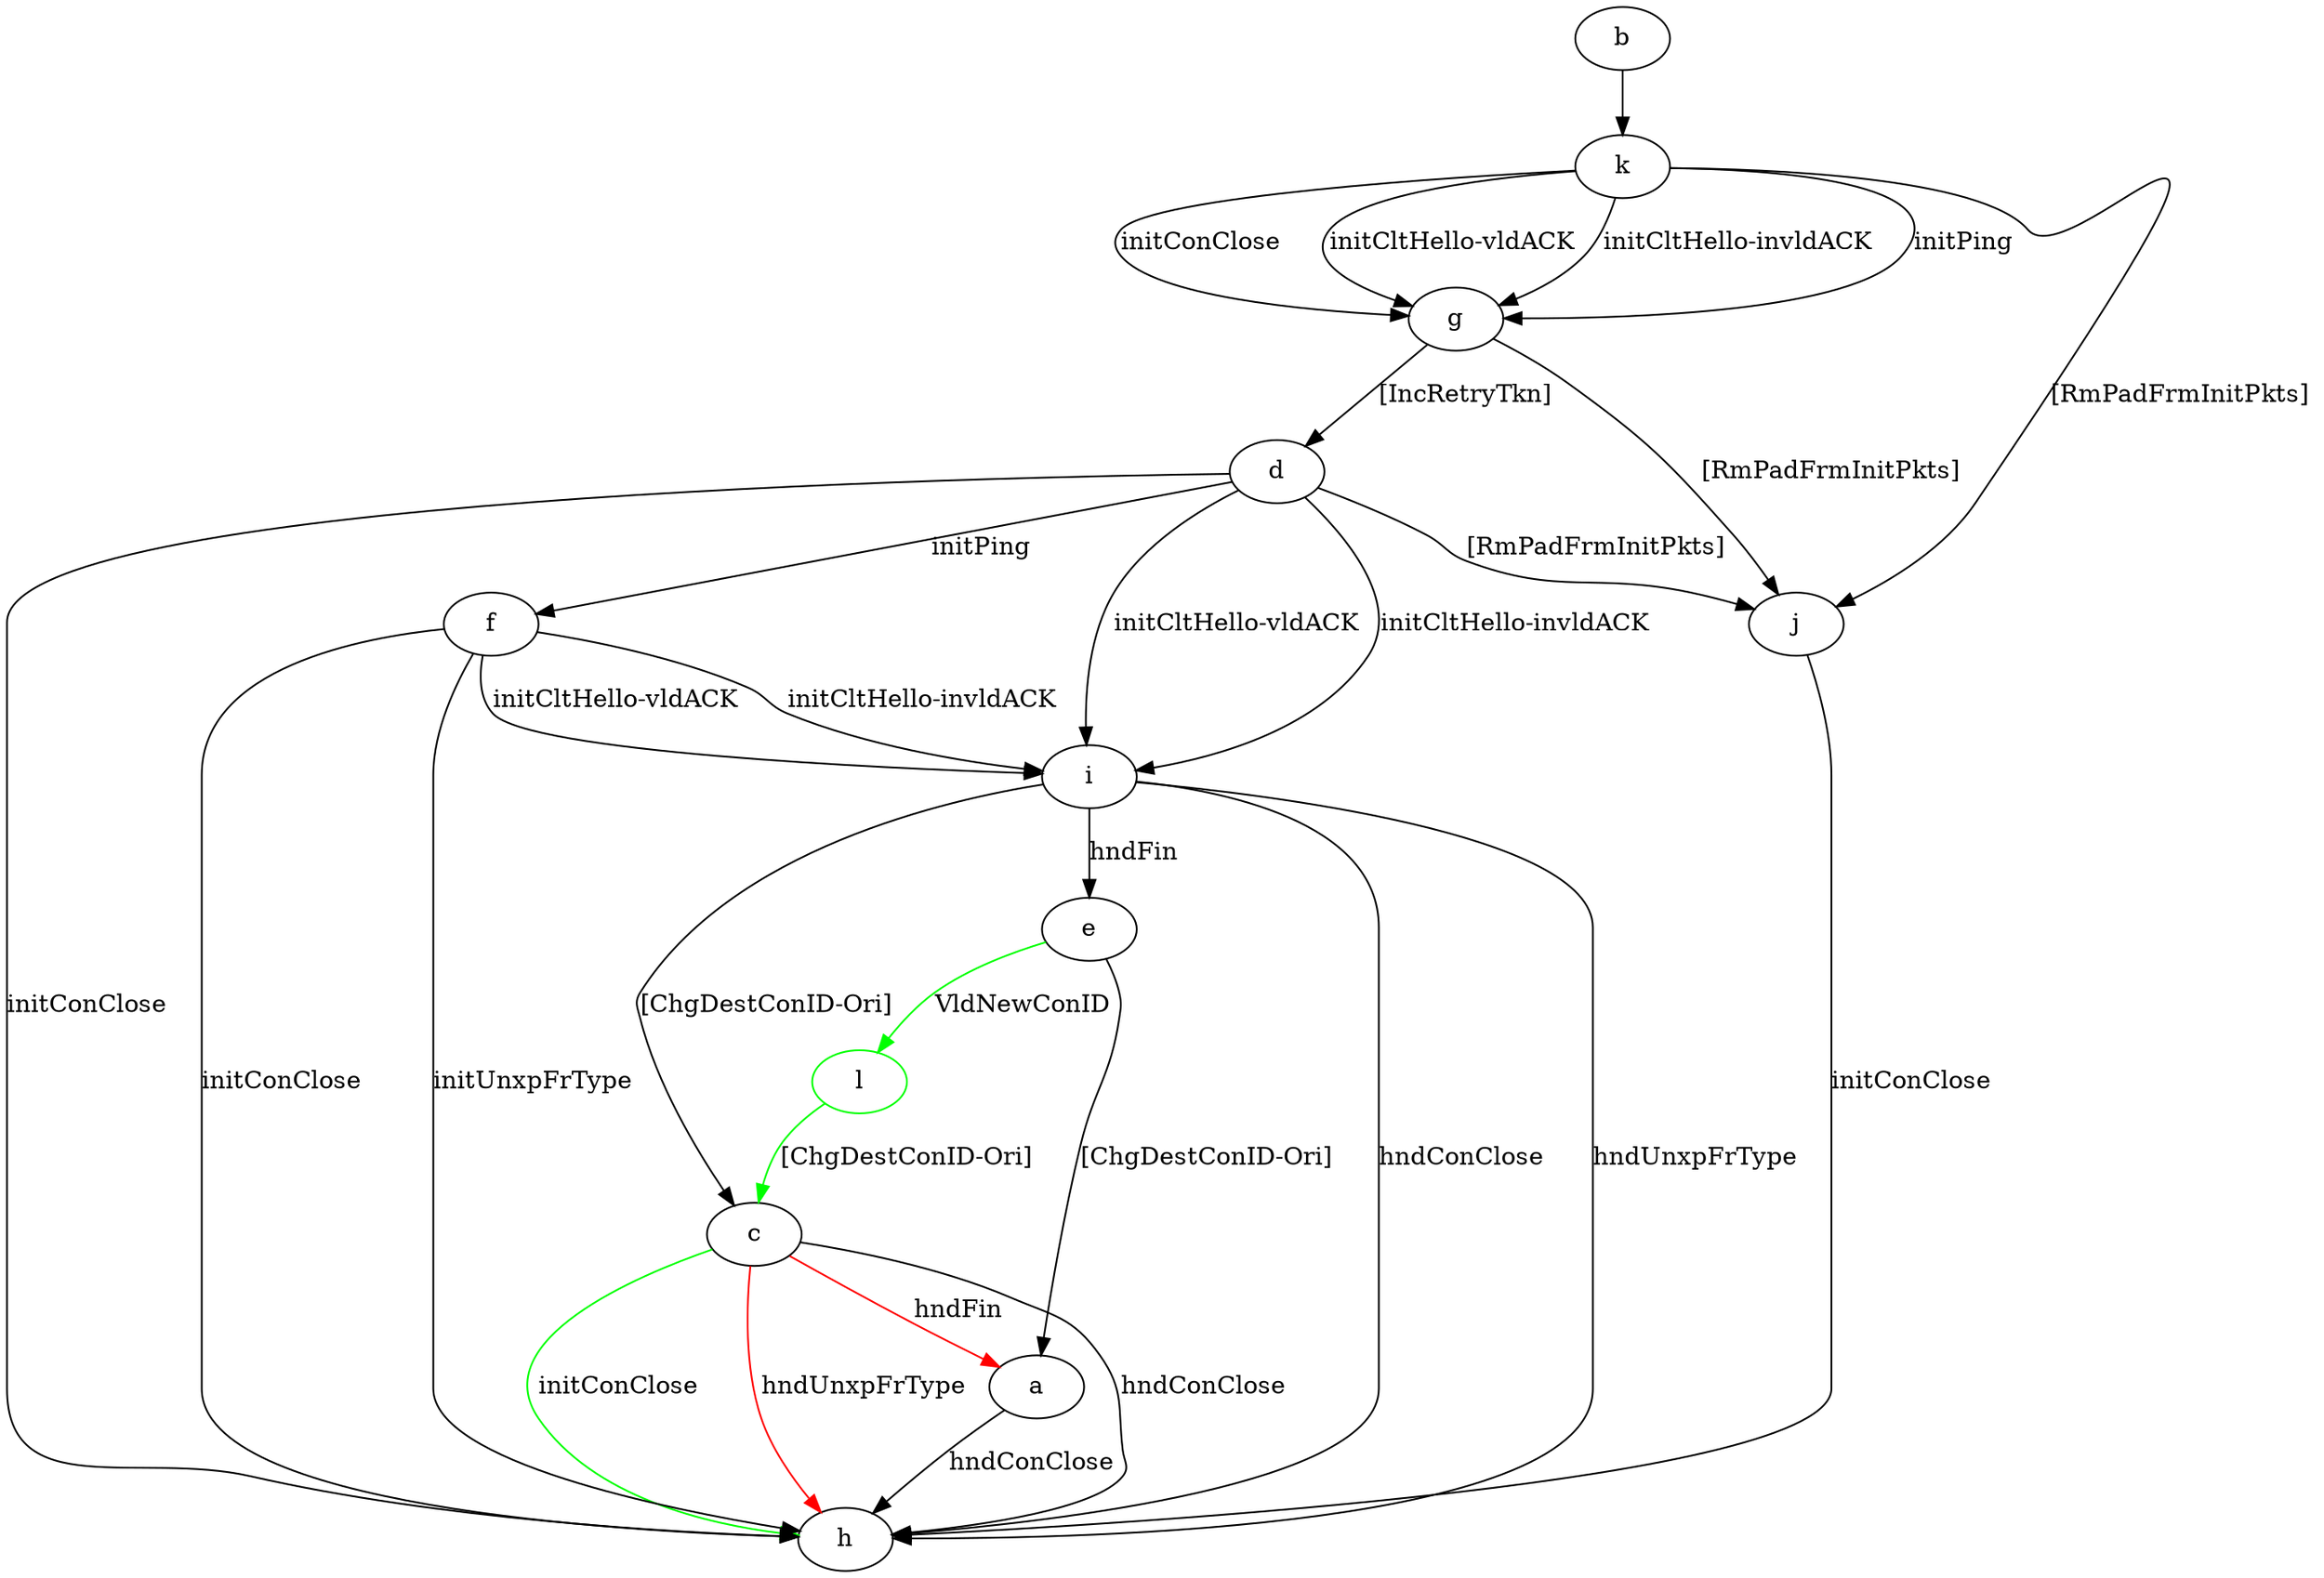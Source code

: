 digraph "" {
	a -> h	[key=0,
		label="hndConClose "];
	b -> k	[key=0];
	c -> a	[key=0,
		color=red,
		label="hndFin "];
	c -> h	[key=0,
		label="hndConClose "];
	c -> h	[key=1,
		color=green,
		label="initConClose "];
	c -> h	[key=2,
		color=red,
		label="hndUnxpFrType "];
	d -> f	[key=0,
		label="initPing "];
	d -> h	[key=0,
		label="initConClose "];
	d -> i	[key=0,
		label="initCltHello-vldACK "];
	d -> i	[key=1,
		label="initCltHello-invldACK "];
	d -> j	[key=0,
		label="[RmPadFrmInitPkts] "];
	e -> a	[key=0,
		label="[ChgDestConID-Ori] "];
	l	[color=green];
	e -> l	[key=0,
		color=green,
		label="VldNewConID "];
	f -> h	[key=0,
		label="initConClose "];
	f -> h	[key=1,
		label="initUnxpFrType "];
	f -> i	[key=0,
		label="initCltHello-vldACK "];
	f -> i	[key=1,
		label="initCltHello-invldACK "];
	g -> d	[key=0,
		label="[IncRetryTkn] "];
	g -> j	[key=0,
		label="[RmPadFrmInitPkts] "];
	i -> c	[key=0,
		label="[ChgDestConID-Ori] "];
	i -> e	[key=0,
		label="hndFin "];
	i -> h	[key=0,
		label="hndConClose "];
	i -> h	[key=1,
		label="hndUnxpFrType "];
	j -> h	[key=0,
		label="initConClose "];
	k -> g	[key=0,
		label="initPing "];
	k -> g	[key=1,
		label="initConClose "];
	k -> g	[key=2,
		label="initCltHello-vldACK "];
	k -> g	[key=3,
		label="initCltHello-invldACK "];
	k -> j	[key=0,
		label="[RmPadFrmInitPkts] "];
	l -> c	[key=0,
		color=green,
		label="[ChgDestConID-Ori] "];
}
